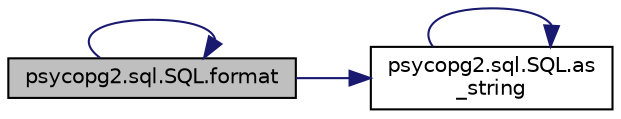 digraph "psycopg2.sql.SQL.format"
{
 // LATEX_PDF_SIZE
  edge [fontname="Helvetica",fontsize="10",labelfontname="Helvetica",labelfontsize="10"];
  node [fontname="Helvetica",fontsize="10",shape=record];
  rankdir="LR";
  Node1 [label="psycopg2.sql.SQL.format",height=0.2,width=0.4,color="black", fillcolor="grey75", style="filled", fontcolor="black",tooltip=" "];
  Node1 -> Node2 [color="midnightblue",fontsize="10",style="solid",fontname="Helvetica"];
  Node2 [label="psycopg2.sql.SQL.as\l_string",height=0.2,width=0.4,color="black", fillcolor="white", style="filled",URL="$de/d43/classpsycopg2_1_1sql_1_1_s_q_l.html#a8fa701e4315e347a6474279880e9ef4f",tooltip=" "];
  Node2 -> Node2 [color="midnightblue",fontsize="10",style="solid",fontname="Helvetica"];
  Node1 -> Node1 [color="midnightblue",fontsize="10",style="solid",fontname="Helvetica"];
}
